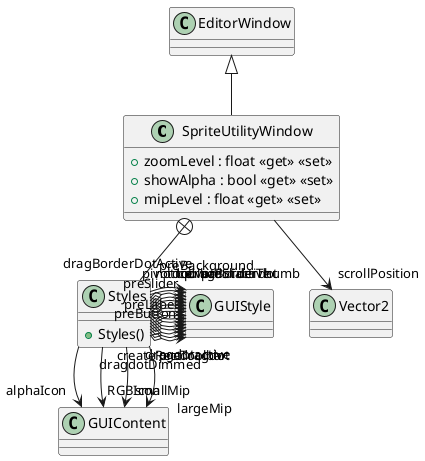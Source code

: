 @startuml
class SpriteUtilityWindow {
    + zoomLevel : float <<get>> <<set>>
    + showAlpha : bool <<get>> <<set>>
    + mipLevel : float <<get>> <<set>>
}
class Styles {
    + Styles()
}
EditorWindow <|-- SpriteUtilityWindow
SpriteUtilityWindow --> "scrollPosition" Vector2
SpriteUtilityWindow +-- Styles
Styles o-> "dragdot" GUIStyle
Styles o-> "dragdotDimmed" GUIStyle
Styles o-> "dragdotactive" GUIStyle
Styles o-> "createRect" GUIStyle
Styles o-> "preToolbar" GUIStyle
Styles o-> "preButton" GUIStyle
Styles o-> "preLabel" GUIStyle
Styles o-> "preSlider" GUIStyle
Styles o-> "preSliderThumb" GUIStyle
Styles o-> "preBackground" GUIStyle
Styles o-> "pivotdotactive" GUIStyle
Styles o-> "pivotdot" GUIStyle
Styles o-> "dragBorderdot" GUIStyle
Styles o-> "dragBorderDotActive" GUIStyle
Styles --> "toolbar" GUIStyle
Styles --> "alphaIcon" GUIContent
Styles --> "RGBIcon" GUIContent
Styles --> "notice" GUIStyle
Styles --> "smallMip" GUIContent
Styles --> "largeMip" GUIContent
@enduml
